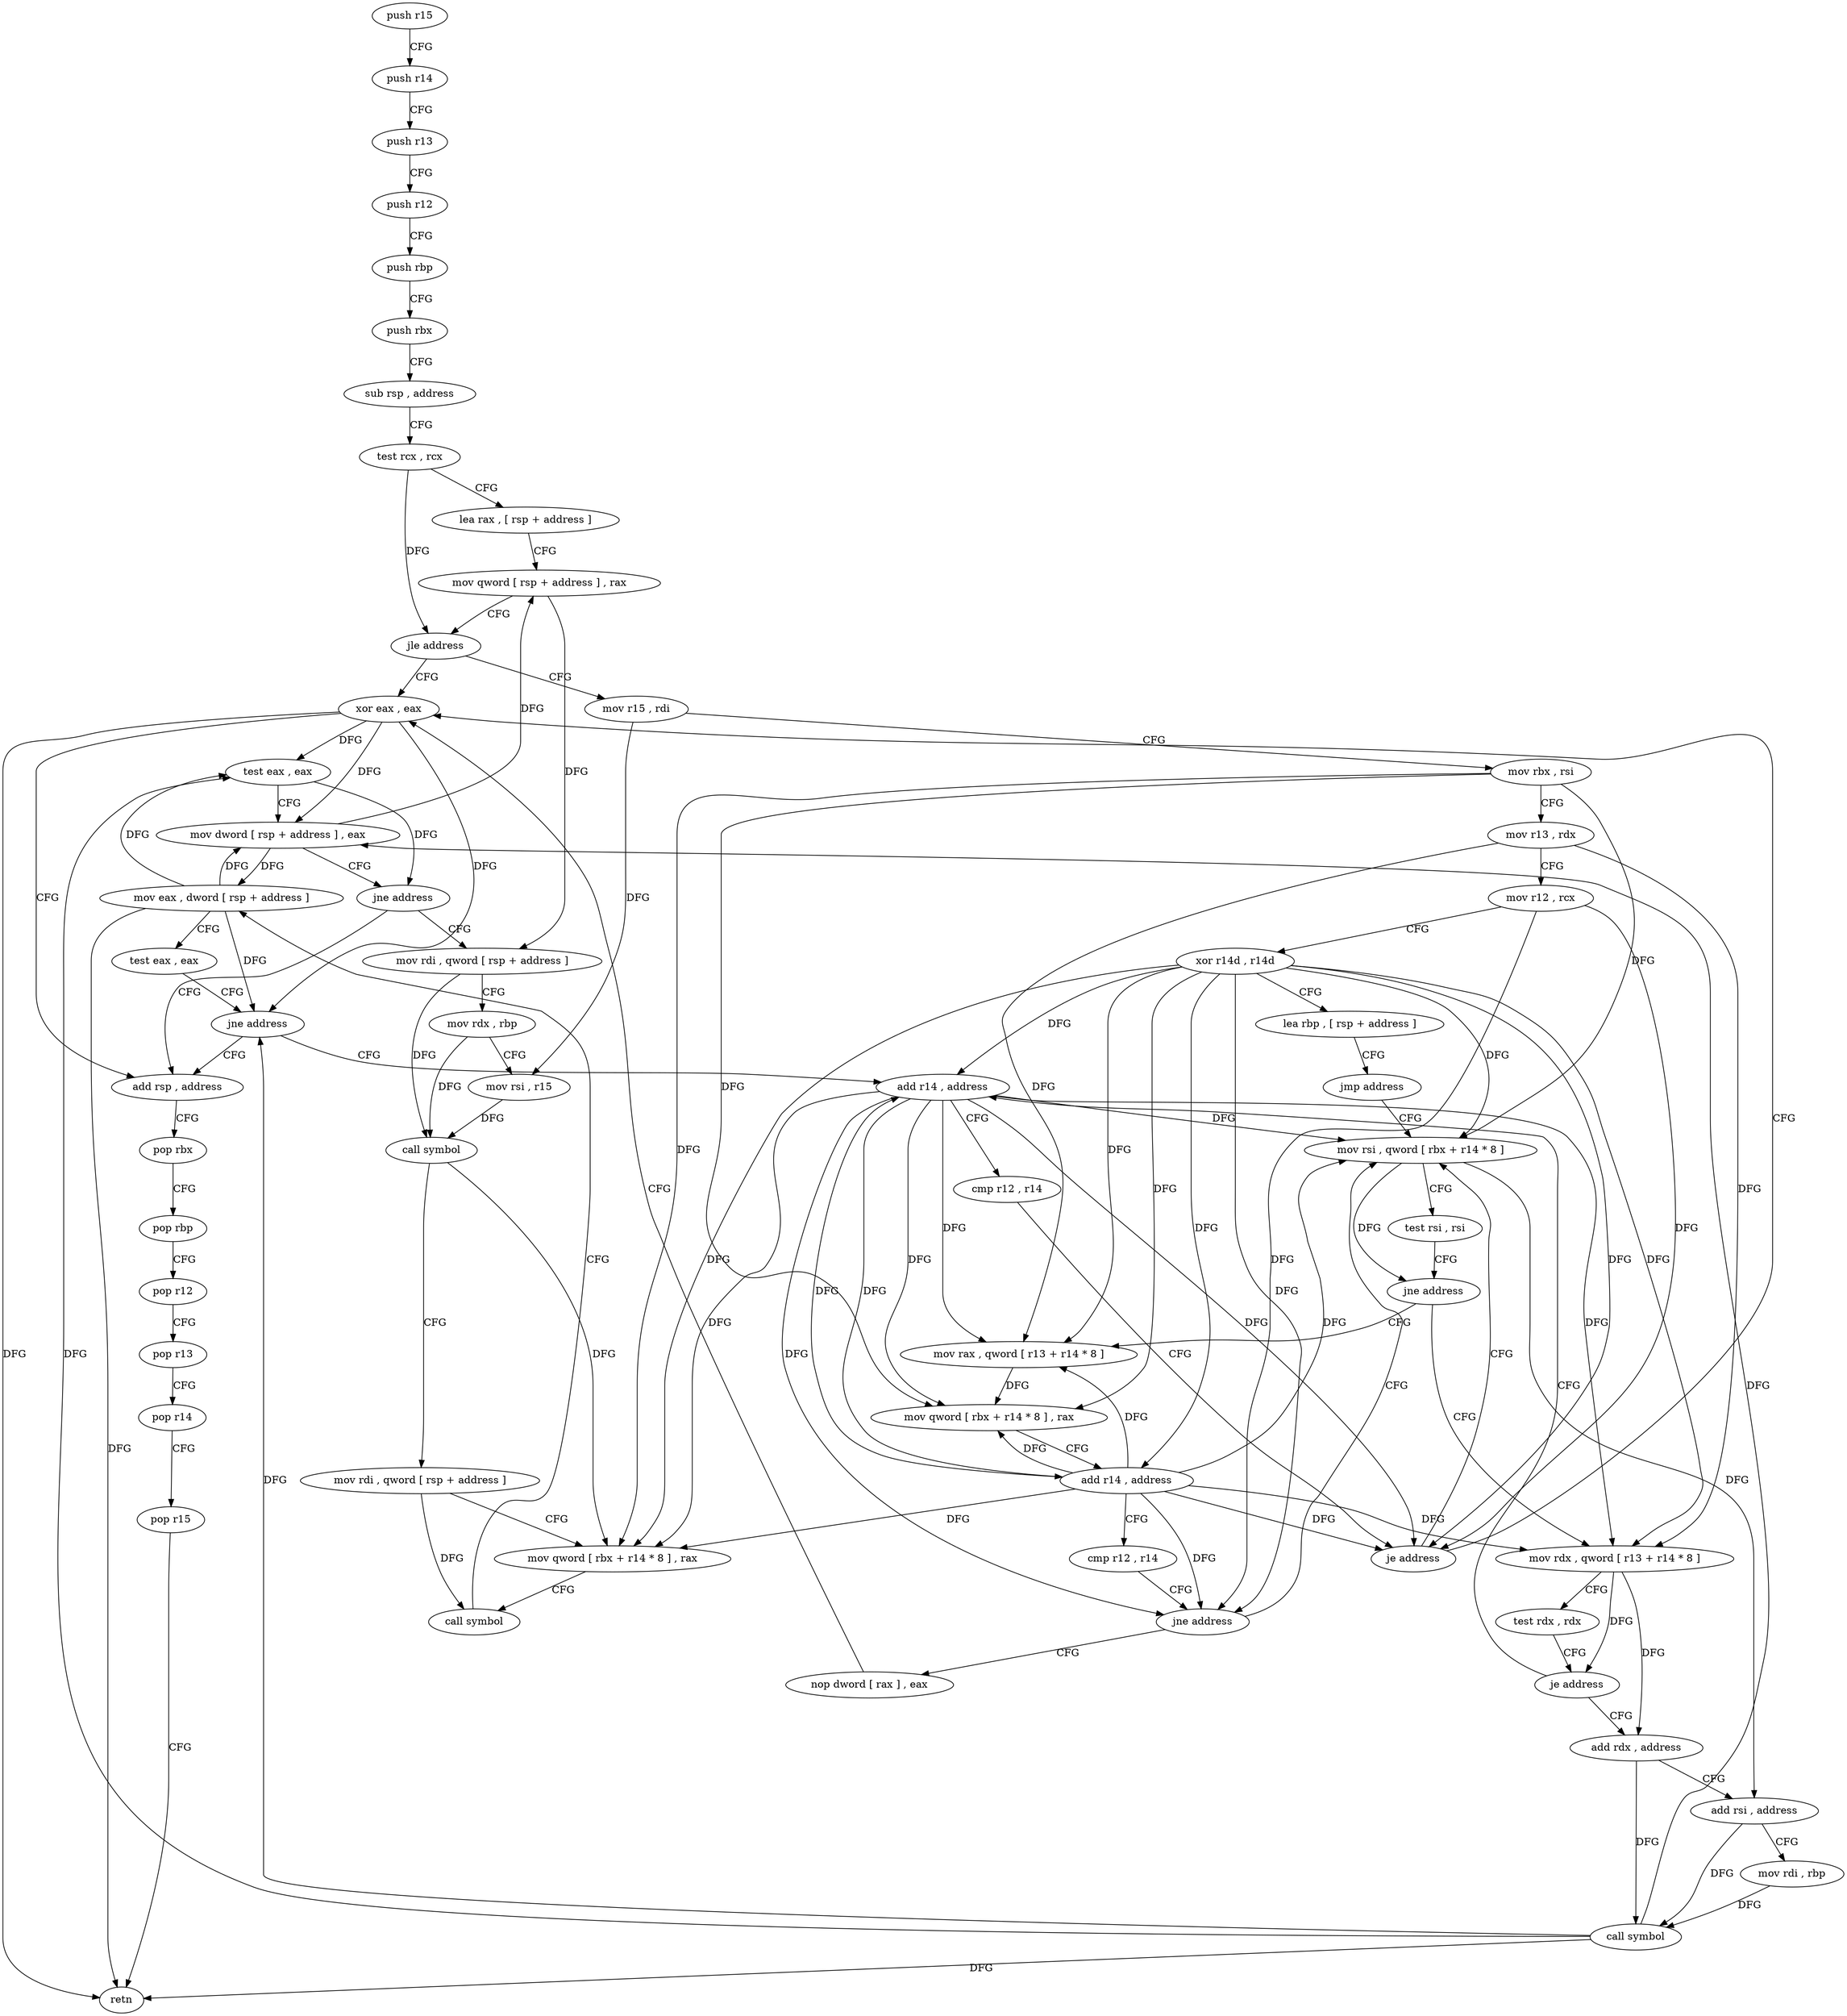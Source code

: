 digraph "func" {
"4242992" [label = "push r15" ]
"4242994" [label = "push r14" ]
"4242996" [label = "push r13" ]
"4242998" [label = "push r12" ]
"4243000" [label = "push rbp" ]
"4243001" [label = "push rbx" ]
"4243002" [label = "sub rsp , address" ]
"4243006" [label = "test rcx , rcx" ]
"4243009" [label = "lea rax , [ rsp + address ]" ]
"4243014" [label = "mov qword [ rsp + address ] , rax" ]
"4243019" [label = "jle address" ]
"4243168" [label = "xor eax , eax" ]
"4243025" [label = "mov r15 , rdi" ]
"4243170" [label = "add rsp , address" ]
"4243028" [label = "mov rbx , rsi" ]
"4243031" [label = "mov r13 , rdx" ]
"4243034" [label = "mov r12 , rcx" ]
"4243037" [label = "xor r14d , r14d" ]
"4243040" [label = "lea rbp , [ rsp + address ]" ]
"4243045" [label = "jmp address" ]
"4243137" [label = "mov rsi , qword [ rbx + r14 * 8 ]" ]
"4243141" [label = "test rsi , rsi" ]
"4243144" [label = "jne address" ]
"4243056" [label = "mov rdx , qword [ r13 + r14 * 8 ]" ]
"4243146" [label = "mov rax , qword [ r13 + r14 * 8 ]" ]
"4243061" [label = "test rdx , rdx" ]
"4243064" [label = "je address" ]
"4243128" [label = "add r14 , address" ]
"4243066" [label = "add rdx , address" ]
"4243151" [label = "mov qword [ rbx + r14 * 8 ] , rax" ]
"4243155" [label = "add r14 , address" ]
"4243159" [label = "cmp r12 , r14" ]
"4243162" [label = "jne address" ]
"4243164" [label = "nop dword [ rax ] , eax" ]
"4243132" [label = "cmp r12 , r14" ]
"4243135" [label = "je address" ]
"4243070" [label = "add rsi , address" ]
"4243074" [label = "mov rdi , rbp" ]
"4243077" [label = "call symbol" ]
"4243082" [label = "test eax , eax" ]
"4243084" [label = "mov dword [ rsp + address ] , eax" ]
"4243088" [label = "jne address" ]
"4243090" [label = "mov rdi , qword [ rsp + address ]" ]
"4243174" [label = "pop rbx" ]
"4243175" [label = "pop rbp" ]
"4243176" [label = "pop r12" ]
"4243178" [label = "pop r13" ]
"4243180" [label = "pop r14" ]
"4243182" [label = "pop r15" ]
"4243184" [label = "retn" ]
"4243095" [label = "mov rdx , rbp" ]
"4243098" [label = "mov rsi , r15" ]
"4243101" [label = "call symbol" ]
"4243106" [label = "mov rdi , qword [ rsp + address ]" ]
"4243111" [label = "mov qword [ rbx + r14 * 8 ] , rax" ]
"4243115" [label = "call symbol" ]
"4243120" [label = "mov eax , dword [ rsp + address ]" ]
"4243124" [label = "test eax , eax" ]
"4243126" [label = "jne address" ]
"4242992" -> "4242994" [ label = "CFG" ]
"4242994" -> "4242996" [ label = "CFG" ]
"4242996" -> "4242998" [ label = "CFG" ]
"4242998" -> "4243000" [ label = "CFG" ]
"4243000" -> "4243001" [ label = "CFG" ]
"4243001" -> "4243002" [ label = "CFG" ]
"4243002" -> "4243006" [ label = "CFG" ]
"4243006" -> "4243009" [ label = "CFG" ]
"4243006" -> "4243019" [ label = "DFG" ]
"4243009" -> "4243014" [ label = "CFG" ]
"4243014" -> "4243019" [ label = "CFG" ]
"4243014" -> "4243090" [ label = "DFG" ]
"4243019" -> "4243168" [ label = "CFG" ]
"4243019" -> "4243025" [ label = "CFG" ]
"4243168" -> "4243170" [ label = "CFG" ]
"4243168" -> "4243184" [ label = "DFG" ]
"4243168" -> "4243082" [ label = "DFG" ]
"4243168" -> "4243084" [ label = "DFG" ]
"4243168" -> "4243126" [ label = "DFG" ]
"4243025" -> "4243028" [ label = "CFG" ]
"4243025" -> "4243098" [ label = "DFG" ]
"4243170" -> "4243174" [ label = "CFG" ]
"4243028" -> "4243031" [ label = "CFG" ]
"4243028" -> "4243137" [ label = "DFG" ]
"4243028" -> "4243151" [ label = "DFG" ]
"4243028" -> "4243111" [ label = "DFG" ]
"4243031" -> "4243034" [ label = "CFG" ]
"4243031" -> "4243056" [ label = "DFG" ]
"4243031" -> "4243146" [ label = "DFG" ]
"4243034" -> "4243037" [ label = "CFG" ]
"4243034" -> "4243162" [ label = "DFG" ]
"4243034" -> "4243135" [ label = "DFG" ]
"4243037" -> "4243040" [ label = "CFG" ]
"4243037" -> "4243137" [ label = "DFG" ]
"4243037" -> "4243056" [ label = "DFG" ]
"4243037" -> "4243146" [ label = "DFG" ]
"4243037" -> "4243151" [ label = "DFG" ]
"4243037" -> "4243155" [ label = "DFG" ]
"4243037" -> "4243162" [ label = "DFG" ]
"4243037" -> "4243128" [ label = "DFG" ]
"4243037" -> "4243135" [ label = "DFG" ]
"4243037" -> "4243111" [ label = "DFG" ]
"4243040" -> "4243045" [ label = "CFG" ]
"4243045" -> "4243137" [ label = "CFG" ]
"4243137" -> "4243141" [ label = "CFG" ]
"4243137" -> "4243144" [ label = "DFG" ]
"4243137" -> "4243070" [ label = "DFG" ]
"4243141" -> "4243144" [ label = "CFG" ]
"4243144" -> "4243056" [ label = "CFG" ]
"4243144" -> "4243146" [ label = "CFG" ]
"4243056" -> "4243061" [ label = "CFG" ]
"4243056" -> "4243064" [ label = "DFG" ]
"4243056" -> "4243066" [ label = "DFG" ]
"4243146" -> "4243151" [ label = "DFG" ]
"4243061" -> "4243064" [ label = "CFG" ]
"4243064" -> "4243128" [ label = "CFG" ]
"4243064" -> "4243066" [ label = "CFG" ]
"4243128" -> "4243132" [ label = "CFG" ]
"4243128" -> "4243137" [ label = "DFG" ]
"4243128" -> "4243056" [ label = "DFG" ]
"4243128" -> "4243146" [ label = "DFG" ]
"4243128" -> "4243155" [ label = "DFG" ]
"4243128" -> "4243162" [ label = "DFG" ]
"4243128" -> "4243151" [ label = "DFG" ]
"4243128" -> "4243135" [ label = "DFG" ]
"4243128" -> "4243111" [ label = "DFG" ]
"4243066" -> "4243070" [ label = "CFG" ]
"4243066" -> "4243077" [ label = "DFG" ]
"4243151" -> "4243155" [ label = "CFG" ]
"4243155" -> "4243159" [ label = "CFG" ]
"4243155" -> "4243137" [ label = "DFG" ]
"4243155" -> "4243056" [ label = "DFG" ]
"4243155" -> "4243146" [ label = "DFG" ]
"4243155" -> "4243151" [ label = "DFG" ]
"4243155" -> "4243162" [ label = "DFG" ]
"4243155" -> "4243128" [ label = "DFG" ]
"4243155" -> "4243135" [ label = "DFG" ]
"4243155" -> "4243111" [ label = "DFG" ]
"4243159" -> "4243162" [ label = "CFG" ]
"4243162" -> "4243137" [ label = "CFG" ]
"4243162" -> "4243164" [ label = "CFG" ]
"4243164" -> "4243168" [ label = "CFG" ]
"4243132" -> "4243135" [ label = "CFG" ]
"4243135" -> "4243168" [ label = "CFG" ]
"4243135" -> "4243137" [ label = "CFG" ]
"4243070" -> "4243074" [ label = "CFG" ]
"4243070" -> "4243077" [ label = "DFG" ]
"4243074" -> "4243077" [ label = "DFG" ]
"4243077" -> "4243082" [ label = "DFG" ]
"4243077" -> "4243184" [ label = "DFG" ]
"4243077" -> "4243084" [ label = "DFG" ]
"4243077" -> "4243126" [ label = "DFG" ]
"4243082" -> "4243084" [ label = "CFG" ]
"4243082" -> "4243088" [ label = "DFG" ]
"4243084" -> "4243088" [ label = "CFG" ]
"4243084" -> "4243014" [ label = "DFG" ]
"4243084" -> "4243120" [ label = "DFG" ]
"4243088" -> "4243170" [ label = "CFG" ]
"4243088" -> "4243090" [ label = "CFG" ]
"4243090" -> "4243095" [ label = "CFG" ]
"4243090" -> "4243101" [ label = "DFG" ]
"4243174" -> "4243175" [ label = "CFG" ]
"4243175" -> "4243176" [ label = "CFG" ]
"4243176" -> "4243178" [ label = "CFG" ]
"4243178" -> "4243180" [ label = "CFG" ]
"4243180" -> "4243182" [ label = "CFG" ]
"4243182" -> "4243184" [ label = "CFG" ]
"4243095" -> "4243098" [ label = "CFG" ]
"4243095" -> "4243101" [ label = "DFG" ]
"4243098" -> "4243101" [ label = "DFG" ]
"4243101" -> "4243106" [ label = "CFG" ]
"4243101" -> "4243111" [ label = "DFG" ]
"4243106" -> "4243111" [ label = "CFG" ]
"4243106" -> "4243115" [ label = "DFG" ]
"4243111" -> "4243115" [ label = "CFG" ]
"4243115" -> "4243120" [ label = "CFG" ]
"4243120" -> "4243124" [ label = "CFG" ]
"4243120" -> "4243082" [ label = "DFG" ]
"4243120" -> "4243084" [ label = "DFG" ]
"4243120" -> "4243184" [ label = "DFG" ]
"4243120" -> "4243126" [ label = "DFG" ]
"4243124" -> "4243126" [ label = "CFG" ]
"4243126" -> "4243170" [ label = "CFG" ]
"4243126" -> "4243128" [ label = "CFG" ]
}
